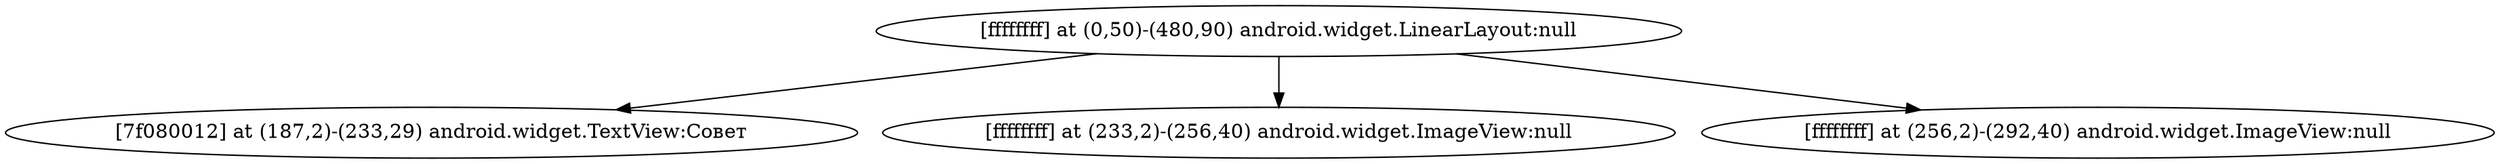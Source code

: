 strict digraph G {
  1 [ label="[ffffffff] at (0,50)-(480,90) android.widget.LinearLayout:null" ];
  2 [ label="[7f080012] at (187,2)-(233,29) android.widget.TextView:Совет" ];
  3 [ label="[ffffffff] at (233,2)-(256,40) android.widget.ImageView:null" ];
  4 [ label="[ffffffff] at (256,2)-(292,40) android.widget.ImageView:null" ];
  1 -> 2;
  1 -> 3;
  1 -> 4;
}
